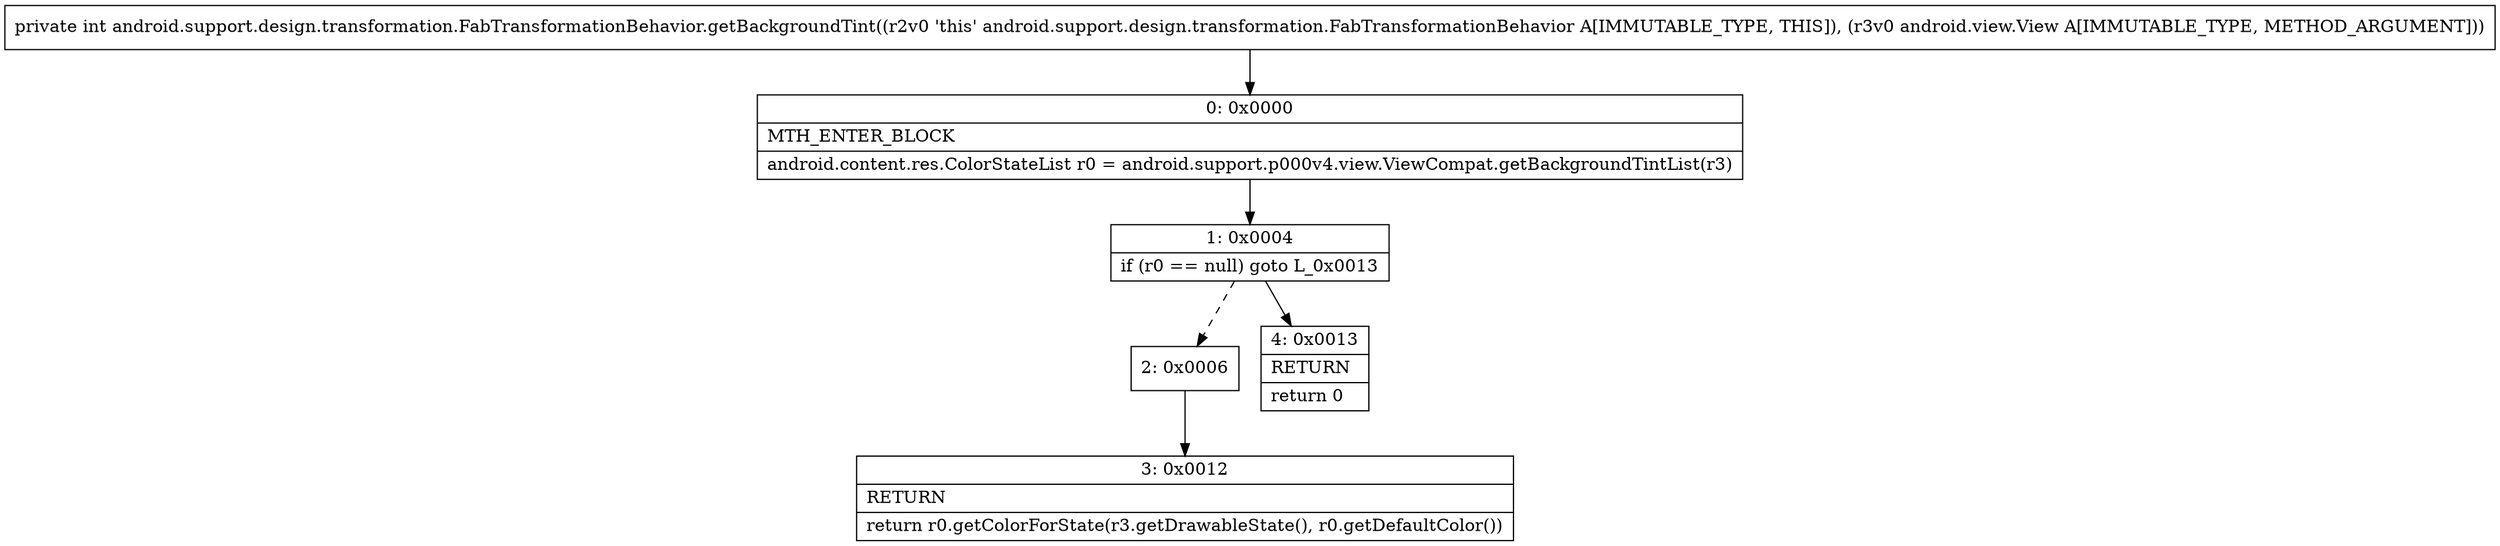 digraph "CFG forandroid.support.design.transformation.FabTransformationBehavior.getBackgroundTint(Landroid\/view\/View;)I" {
Node_0 [shape=record,label="{0\:\ 0x0000|MTH_ENTER_BLOCK\l|android.content.res.ColorStateList r0 = android.support.p000v4.view.ViewCompat.getBackgroundTintList(r3)\l}"];
Node_1 [shape=record,label="{1\:\ 0x0004|if (r0 == null) goto L_0x0013\l}"];
Node_2 [shape=record,label="{2\:\ 0x0006}"];
Node_3 [shape=record,label="{3\:\ 0x0012|RETURN\l|return r0.getColorForState(r3.getDrawableState(), r0.getDefaultColor())\l}"];
Node_4 [shape=record,label="{4\:\ 0x0013|RETURN\l|return 0\l}"];
MethodNode[shape=record,label="{private int android.support.design.transformation.FabTransformationBehavior.getBackgroundTint((r2v0 'this' android.support.design.transformation.FabTransformationBehavior A[IMMUTABLE_TYPE, THIS]), (r3v0 android.view.View A[IMMUTABLE_TYPE, METHOD_ARGUMENT])) }"];
MethodNode -> Node_0;
Node_0 -> Node_1;
Node_1 -> Node_2[style=dashed];
Node_1 -> Node_4;
Node_2 -> Node_3;
}

